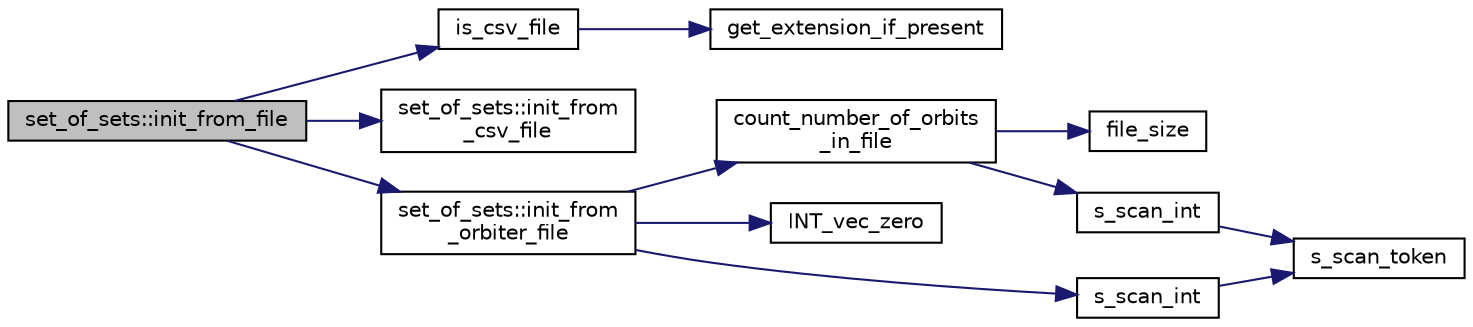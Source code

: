 digraph "set_of_sets::init_from_file"
{
  edge [fontname="Helvetica",fontsize="10",labelfontname="Helvetica",labelfontsize="10"];
  node [fontname="Helvetica",fontsize="10",shape=record];
  rankdir="LR";
  Node493 [label="set_of_sets::init_from_file",height=0.2,width=0.4,color="black", fillcolor="grey75", style="filled", fontcolor="black"];
  Node493 -> Node494 [color="midnightblue",fontsize="10",style="solid",fontname="Helvetica"];
  Node494 [label="is_csv_file",height=0.2,width=0.4,color="black", fillcolor="white", style="filled",URL="$d5/db4/io__and__os_8h.html#ae292ebebfa911bb30a0cd3964371bb7b"];
  Node494 -> Node495 [color="midnightblue",fontsize="10",style="solid",fontname="Helvetica"];
  Node495 [label="get_extension_if_present",height=0.2,width=0.4,color="black", fillcolor="white", style="filled",URL="$d4/d74/util_8_c.html#a737197cad3c39e9690cbc9931edcba6b"];
  Node493 -> Node496 [color="midnightblue",fontsize="10",style="solid",fontname="Helvetica"];
  Node496 [label="set_of_sets::init_from\l_csv_file",height=0.2,width=0.4,color="black", fillcolor="white", style="filled",URL="$da/dd6/classset__of__sets.html#ad8d229458a678f6e39a65c478d3d3bda"];
  Node493 -> Node497 [color="midnightblue",fontsize="10",style="solid",fontname="Helvetica"];
  Node497 [label="set_of_sets::init_from\l_orbiter_file",height=0.2,width=0.4,color="black", fillcolor="white", style="filled",URL="$da/dd6/classset__of__sets.html#a0659335f54a3b9109b4986483b53470b"];
  Node497 -> Node498 [color="midnightblue",fontsize="10",style="solid",fontname="Helvetica"];
  Node498 [label="count_number_of_orbits\l_in_file",height=0.2,width=0.4,color="black", fillcolor="white", style="filled",URL="$d5/db4/io__and__os_8h.html#a03fc77fe7369425fbd18f3fa587f1af5"];
  Node498 -> Node499 [color="midnightblue",fontsize="10",style="solid",fontname="Helvetica"];
  Node499 [label="file_size",height=0.2,width=0.4,color="black", fillcolor="white", style="filled",URL="$d4/d74/util_8_c.html#a5c37cf5785204b6e9adf647dc14d0e50"];
  Node498 -> Node500 [color="midnightblue",fontsize="10",style="solid",fontname="Helvetica"];
  Node500 [label="s_scan_int",height=0.2,width=0.4,color="black", fillcolor="white", style="filled",URL="$d4/d74/util_8_c.html#ab43cab8ae063700a2fc82113b69eea5f"];
  Node500 -> Node501 [color="midnightblue",fontsize="10",style="solid",fontname="Helvetica"];
  Node501 [label="s_scan_token",height=0.2,width=0.4,color="black", fillcolor="white", style="filled",URL="$d4/d74/util_8_c.html#a8d1a4ad92d09138f7a1a7e389469ed45"];
  Node497 -> Node502 [color="midnightblue",fontsize="10",style="solid",fontname="Helvetica"];
  Node502 [label="INT_vec_zero",height=0.2,width=0.4,color="black", fillcolor="white", style="filled",URL="$df/dbf/sajeeb_8_c.html#aa8c9c7977203577026080f546fe4980f"];
  Node497 -> Node503 [color="midnightblue",fontsize="10",style="solid",fontname="Helvetica"];
  Node503 [label="s_scan_int",height=0.2,width=0.4,color="black", fillcolor="white", style="filled",URL="$d5/db4/io__and__os_8h.html#ab43cab8ae063700a2fc82113b69eea5f"];
  Node503 -> Node501 [color="midnightblue",fontsize="10",style="solid",fontname="Helvetica"];
}
